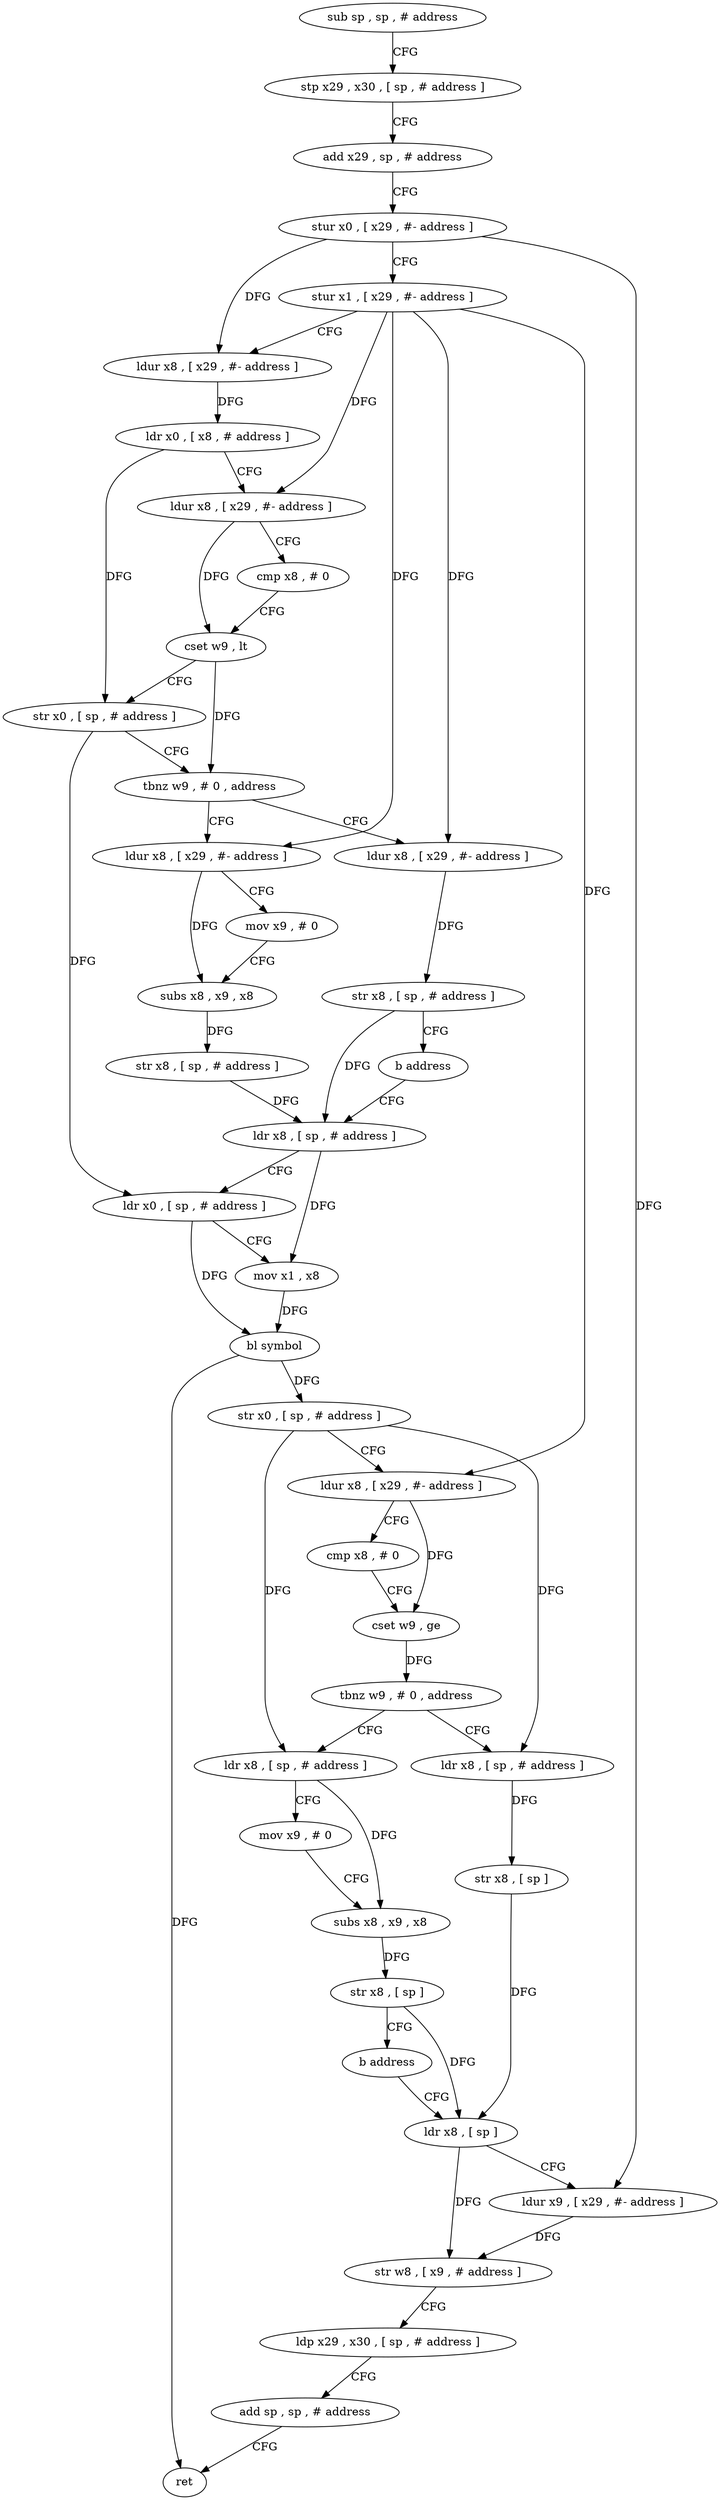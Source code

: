 digraph "func" {
"4246676" [label = "sub sp , sp , # address" ]
"4246680" [label = "stp x29 , x30 , [ sp , # address ]" ]
"4246684" [label = "add x29 , sp , # address" ]
"4246688" [label = "stur x0 , [ x29 , #- address ]" ]
"4246692" [label = "stur x1 , [ x29 , #- address ]" ]
"4246696" [label = "ldur x8 , [ x29 , #- address ]" ]
"4246700" [label = "ldr x0 , [ x8 , # address ]" ]
"4246704" [label = "ldur x8 , [ x29 , #- address ]" ]
"4246708" [label = "cmp x8 , # 0" ]
"4246712" [label = "cset w9 , lt" ]
"4246716" [label = "str x0 , [ sp , # address ]" ]
"4246720" [label = "tbnz w9 , # 0 , address" ]
"4246736" [label = "ldur x8 , [ x29 , #- address ]" ]
"4246724" [label = "ldur x8 , [ x29 , #- address ]" ]
"4246740" [label = "mov x9 , # 0" ]
"4246744" [label = "subs x8 , x9 , x8" ]
"4246748" [label = "str x8 , [ sp , # address ]" ]
"4246752" [label = "ldr x8 , [ sp , # address ]" ]
"4246728" [label = "str x8 , [ sp , # address ]" ]
"4246732" [label = "b address" ]
"4246808" [label = "ldr x8 , [ sp , # address ]" ]
"4246812" [label = "str x8 , [ sp ]" ]
"4246816" [label = "ldr x8 , [ sp ]" ]
"4246788" [label = "ldr x8 , [ sp , # address ]" ]
"4246792" [label = "mov x9 , # 0" ]
"4246796" [label = "subs x8 , x9 , x8" ]
"4246800" [label = "str x8 , [ sp ]" ]
"4246804" [label = "b address" ]
"4246756" [label = "ldr x0 , [ sp , # address ]" ]
"4246760" [label = "mov x1 , x8" ]
"4246764" [label = "bl symbol" ]
"4246768" [label = "str x0 , [ sp , # address ]" ]
"4246772" [label = "ldur x8 , [ x29 , #- address ]" ]
"4246776" [label = "cmp x8 , # 0" ]
"4246780" [label = "cset w9 , ge" ]
"4246784" [label = "tbnz w9 , # 0 , address" ]
"4246820" [label = "ldur x9 , [ x29 , #- address ]" ]
"4246824" [label = "str w8 , [ x9 , # address ]" ]
"4246828" [label = "ldp x29 , x30 , [ sp , # address ]" ]
"4246832" [label = "add sp , sp , # address" ]
"4246836" [label = "ret" ]
"4246676" -> "4246680" [ label = "CFG" ]
"4246680" -> "4246684" [ label = "CFG" ]
"4246684" -> "4246688" [ label = "CFG" ]
"4246688" -> "4246692" [ label = "CFG" ]
"4246688" -> "4246696" [ label = "DFG" ]
"4246688" -> "4246820" [ label = "DFG" ]
"4246692" -> "4246696" [ label = "CFG" ]
"4246692" -> "4246704" [ label = "DFG" ]
"4246692" -> "4246736" [ label = "DFG" ]
"4246692" -> "4246724" [ label = "DFG" ]
"4246692" -> "4246772" [ label = "DFG" ]
"4246696" -> "4246700" [ label = "DFG" ]
"4246700" -> "4246704" [ label = "CFG" ]
"4246700" -> "4246716" [ label = "DFG" ]
"4246704" -> "4246708" [ label = "CFG" ]
"4246704" -> "4246712" [ label = "DFG" ]
"4246708" -> "4246712" [ label = "CFG" ]
"4246712" -> "4246716" [ label = "CFG" ]
"4246712" -> "4246720" [ label = "DFG" ]
"4246716" -> "4246720" [ label = "CFG" ]
"4246716" -> "4246756" [ label = "DFG" ]
"4246720" -> "4246736" [ label = "CFG" ]
"4246720" -> "4246724" [ label = "CFG" ]
"4246736" -> "4246740" [ label = "CFG" ]
"4246736" -> "4246744" [ label = "DFG" ]
"4246724" -> "4246728" [ label = "DFG" ]
"4246740" -> "4246744" [ label = "CFG" ]
"4246744" -> "4246748" [ label = "DFG" ]
"4246748" -> "4246752" [ label = "DFG" ]
"4246752" -> "4246756" [ label = "CFG" ]
"4246752" -> "4246760" [ label = "DFG" ]
"4246728" -> "4246732" [ label = "CFG" ]
"4246728" -> "4246752" [ label = "DFG" ]
"4246732" -> "4246752" [ label = "CFG" ]
"4246808" -> "4246812" [ label = "DFG" ]
"4246812" -> "4246816" [ label = "DFG" ]
"4246816" -> "4246820" [ label = "CFG" ]
"4246816" -> "4246824" [ label = "DFG" ]
"4246788" -> "4246792" [ label = "CFG" ]
"4246788" -> "4246796" [ label = "DFG" ]
"4246792" -> "4246796" [ label = "CFG" ]
"4246796" -> "4246800" [ label = "DFG" ]
"4246800" -> "4246804" [ label = "CFG" ]
"4246800" -> "4246816" [ label = "DFG" ]
"4246804" -> "4246816" [ label = "CFG" ]
"4246756" -> "4246760" [ label = "CFG" ]
"4246756" -> "4246764" [ label = "DFG" ]
"4246760" -> "4246764" [ label = "DFG" ]
"4246764" -> "4246768" [ label = "DFG" ]
"4246764" -> "4246836" [ label = "DFG" ]
"4246768" -> "4246772" [ label = "CFG" ]
"4246768" -> "4246808" [ label = "DFG" ]
"4246768" -> "4246788" [ label = "DFG" ]
"4246772" -> "4246776" [ label = "CFG" ]
"4246772" -> "4246780" [ label = "DFG" ]
"4246776" -> "4246780" [ label = "CFG" ]
"4246780" -> "4246784" [ label = "DFG" ]
"4246784" -> "4246808" [ label = "CFG" ]
"4246784" -> "4246788" [ label = "CFG" ]
"4246820" -> "4246824" [ label = "DFG" ]
"4246824" -> "4246828" [ label = "CFG" ]
"4246828" -> "4246832" [ label = "CFG" ]
"4246832" -> "4246836" [ label = "CFG" ]
}
